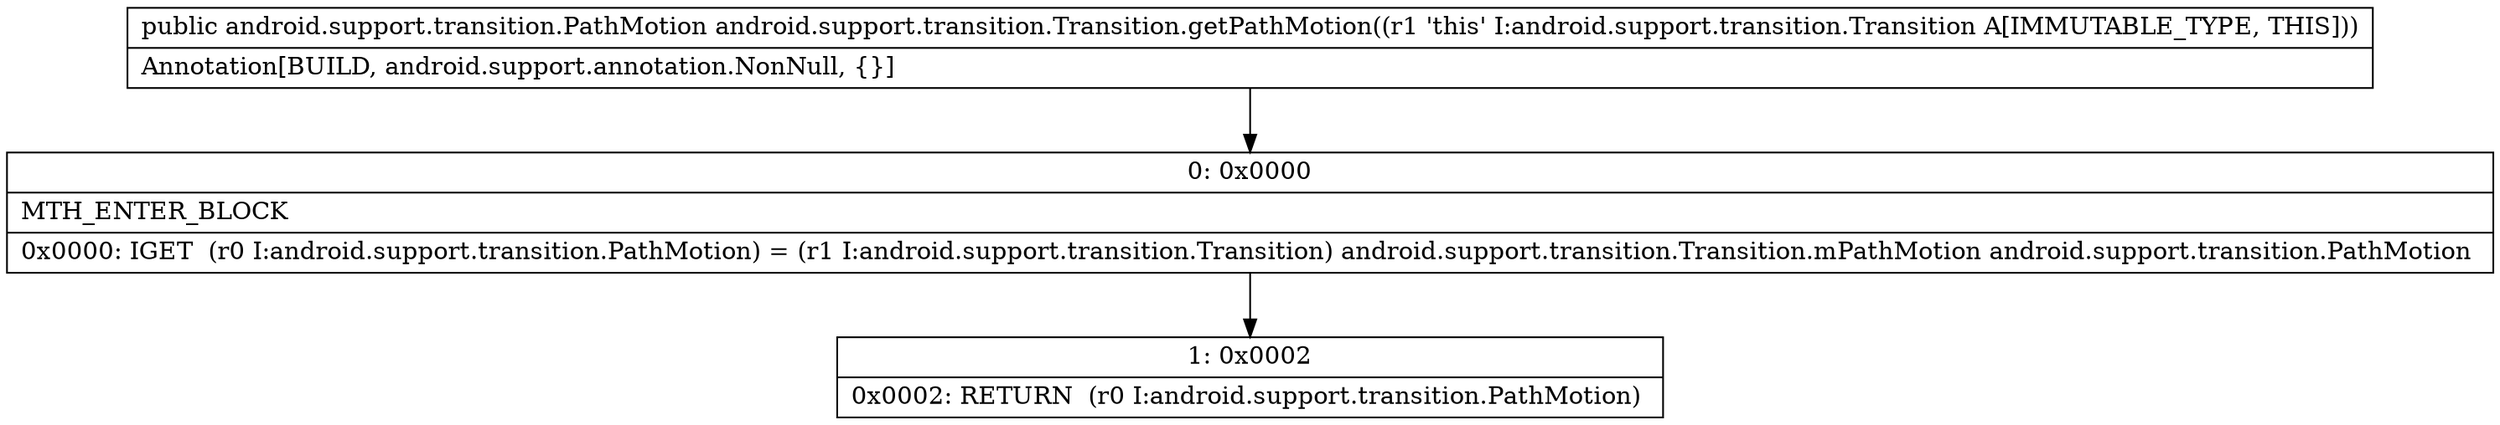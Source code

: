 digraph "CFG forandroid.support.transition.Transition.getPathMotion()Landroid\/support\/transition\/PathMotion;" {
Node_0 [shape=record,label="{0\:\ 0x0000|MTH_ENTER_BLOCK\l|0x0000: IGET  (r0 I:android.support.transition.PathMotion) = (r1 I:android.support.transition.Transition) android.support.transition.Transition.mPathMotion android.support.transition.PathMotion \l}"];
Node_1 [shape=record,label="{1\:\ 0x0002|0x0002: RETURN  (r0 I:android.support.transition.PathMotion) \l}"];
MethodNode[shape=record,label="{public android.support.transition.PathMotion android.support.transition.Transition.getPathMotion((r1 'this' I:android.support.transition.Transition A[IMMUTABLE_TYPE, THIS]))  | Annotation[BUILD, android.support.annotation.NonNull, \{\}]\l}"];
MethodNode -> Node_0;
Node_0 -> Node_1;
}

